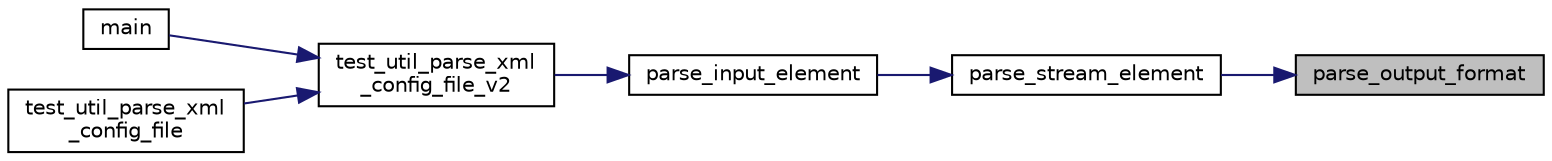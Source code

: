 digraph "parse_output_format"
{
 // LATEX_PDF_SIZE
  edge [fontname="Helvetica",fontsize="10",labelfontname="Helvetica",labelfontsize="10"];
  node [fontname="Helvetica",fontsize="10",shape=record];
  rankdir="RL";
  Node1 [label="parse_output_format",height=0.2,width=0.4,color="black", fillcolor="grey75", style="filled", fontcolor="black",tooltip=" "];
  Node1 -> Node2 [dir="back",color="midnightblue",fontsize="10",style="solid"];
  Node2 [label="parse_stream_element",height=0.2,width=0.4,color="black", fillcolor="white", style="filled",URL="$test__util_8cpp.html#a1d46fc9f0916dae6b1ccf0ce09740d5e",tooltip=" "];
  Node2 -> Node3 [dir="back",color="midnightblue",fontsize="10",style="solid"];
  Node3 [label="parse_input_element",height=0.2,width=0.4,color="black", fillcolor="white", style="filled",URL="$test__util_8cpp.html#ab978d5f523028c027df2aead0822cee4",tooltip=" "];
  Node3 -> Node4 [dir="back",color="midnightblue",fontsize="10",style="solid"];
  Node4 [label="test_util_parse_xml\l_config_file_v2",height=0.2,width=0.4,color="black", fillcolor="white", style="filled",URL="$test__util_8h.html#ac3040770f13fe6f2cd5ccdde2df87fde",tooltip=" "];
  Node4 -> Node5 [dir="back",color="midnightblue",fontsize="10",style="solid"];
  Node5 [label="main",height=0.2,width=0.4,color="black", fillcolor="white", style="filled",URL="$qcarcam__test_8cpp.html#a3c04138a5bfe5d72780bb7e82a18e627",tooltip=" "];
  Node4 -> Node6 [dir="back",color="midnightblue",fontsize="10",style="solid"];
  Node6 [label="test_util_parse_xml\l_config_file",height=0.2,width=0.4,color="black", fillcolor="white", style="filled",URL="$test__util_8h.html#aa76c3d78a6f1c80d47b32e56d3daaced",tooltip="Parse XML config file for qcarcam_test."];
}
